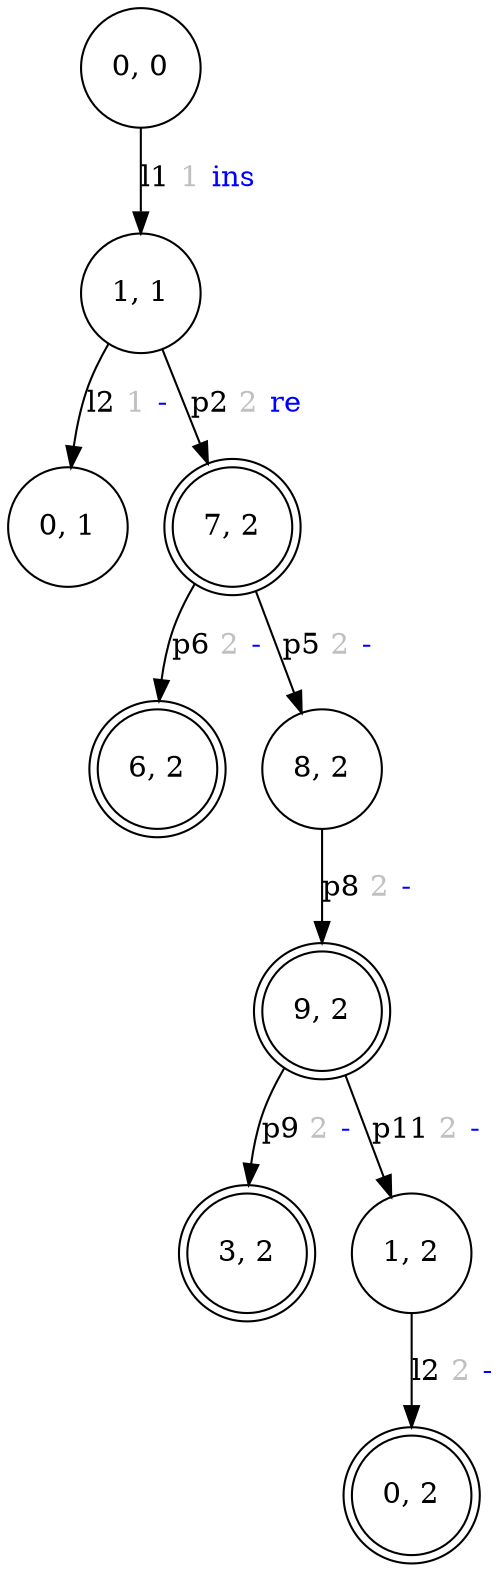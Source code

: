 digraph caso_studio_OS {
	"0, 0" -> "1, 1" [label=<l1 <FONT COLOR="grey">1</FONT> <FONT COLOR="blue">ins</FONT>>]
	"1, 1" -> "0, 1" [label=<l2 <FONT COLOR="grey">1</FONT> <FONT COLOR="blue">-</FONT>>]
	"1, 1" -> "7, 2" [label=<p2 <FONT COLOR="grey">2</FONT> <FONT COLOR="blue">re</FONT>>]
	"7, 2" -> "6, 2" [label=<p6 <FONT COLOR="grey">2</FONT> <FONT COLOR="blue">-</FONT>>]
	"7, 2" -> "8, 2" [label=<p5 <FONT COLOR="grey">2</FONT> <FONT COLOR="blue">-</FONT>>]
	"8, 2" -> "9, 2" [label=<p8 <FONT COLOR="grey">2</FONT> <FONT COLOR="blue">-</FONT>>]
	"9, 2" -> "3, 2" [label=<p9 <FONT COLOR="grey">2</FONT> <FONT COLOR="blue">-</FONT>>]
	"9, 2" -> "1, 2" [label=<p11 <FONT COLOR="grey">2</FONT> <FONT COLOR="blue">-</FONT>>]
	"1, 2" -> "0, 2" [label=<l2 <FONT COLOR="grey">2</FONT> <FONT COLOR="blue">-</FONT>>]
	"0, 0" [shape=circle]
	"1, 1" [shape=circle]
	"0, 1" [shape=circle]
	"7, 2" [shape=doublecircle]
	"6, 2" [shape=doublecircle]
	"8, 2" [shape=circle]
	"9, 2" [shape=doublecircle]
	"3, 2" [shape=doublecircle]
	"1, 2" [shape=circle]
	"0, 2" [shape=doublecircle]
}
